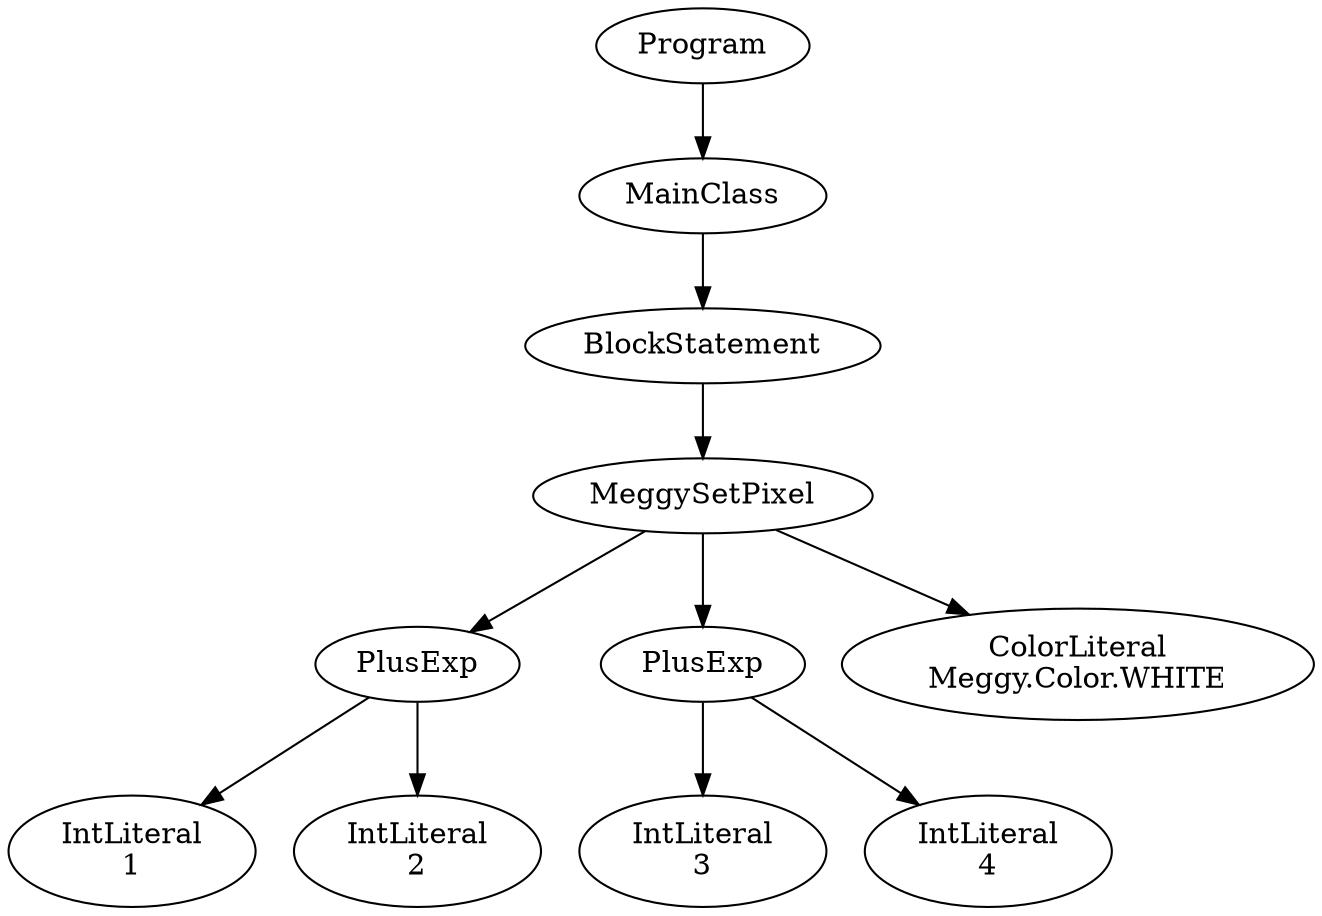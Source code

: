 digraph ASTGraph {
0 [ label="Program" ];
1 [ label="MainClass" ];
0 -> 1
2 [ label="BlockStatement" ];
1 -> 2
3 [ label="MeggySetPixel" ];
2 -> 3
4 [ label="PlusExp" ];
3 -> 4
5 [ label="IntLiteral\n1" ];
4 -> 5
6 [ label="IntLiteral\n2" ];
4 -> 6
7 [ label="PlusExp" ];
3 -> 7
8 [ label="IntLiteral\n3" ];
7 -> 8
9 [ label="IntLiteral\n4" ];
7 -> 9
10 [ label="ColorLiteral\nMeggy.Color.WHITE" ];
3 -> 10
}
